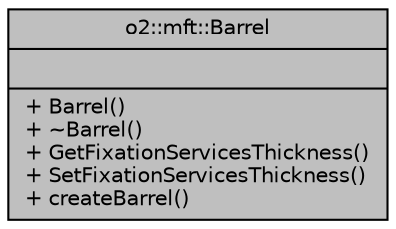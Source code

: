 digraph "o2::mft::Barrel"
{
 // INTERACTIVE_SVG=YES
  bgcolor="transparent";
  edge [fontname="Helvetica",fontsize="10",labelfontname="Helvetica",labelfontsize="10"];
  node [fontname="Helvetica",fontsize="10",shape=record];
  Node1 [label="{o2::mft::Barrel\n||+ Barrel()\l+ ~Barrel()\l+ GetFixationServicesThickness()\l+ SetFixationServicesThickness()\l+ createBarrel()\l}",height=0.2,width=0.4,color="black", fillcolor="grey75", style="filled", fontcolor="black"];
}
